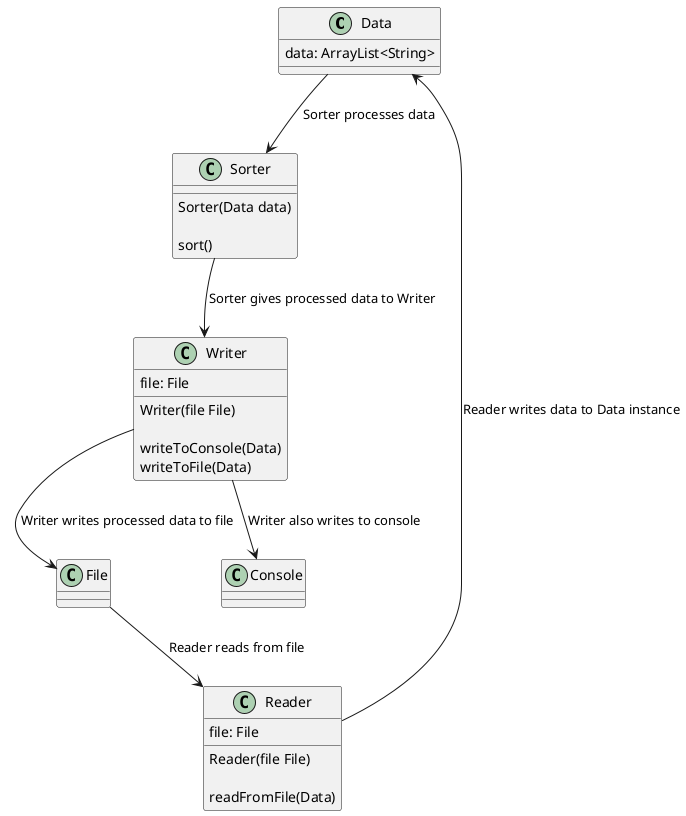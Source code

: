 @startuml
'https://plantuml.com/class-diagram


class Data {
    data: ArrayList<String>
}

class Reader {
    file: File

    Reader(file File)

    readFromFile(Data)
}

class Writer {
    file: File

    Writer(file File)

    writeToConsole(Data)
    writeToFile(Data)
}

class Sorter {
    Sorter(Data data)

    sort()
}

File --> Reader : Reader reads from file
Reader --> Data : Reader writes data to Data instance
Writer --> File : Writer writes processed data to file
Data --> Sorter : Sorter processes data
Writer --> Console : Writer also writes to console
Sorter --> Writer : Sorter gives processed data to Writer




@enduml